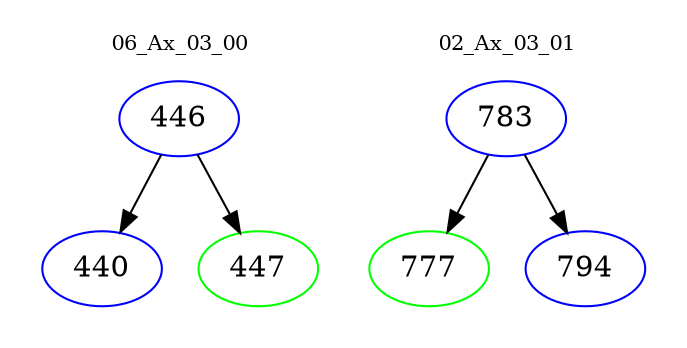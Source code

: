 digraph{
subgraph cluster_0 {
color = white
label = "06_Ax_03_00";
fontsize=10;
T0_446 [label="446", color="blue"]
T0_446 -> T0_440 [color="black"]
T0_440 [label="440", color="blue"]
T0_446 -> T0_447 [color="black"]
T0_447 [label="447", color="green"]
}
subgraph cluster_1 {
color = white
label = "02_Ax_03_01";
fontsize=10;
T1_783 [label="783", color="blue"]
T1_783 -> T1_777 [color="black"]
T1_777 [label="777", color="green"]
T1_783 -> T1_794 [color="black"]
T1_794 [label="794", color="blue"]
}
}
